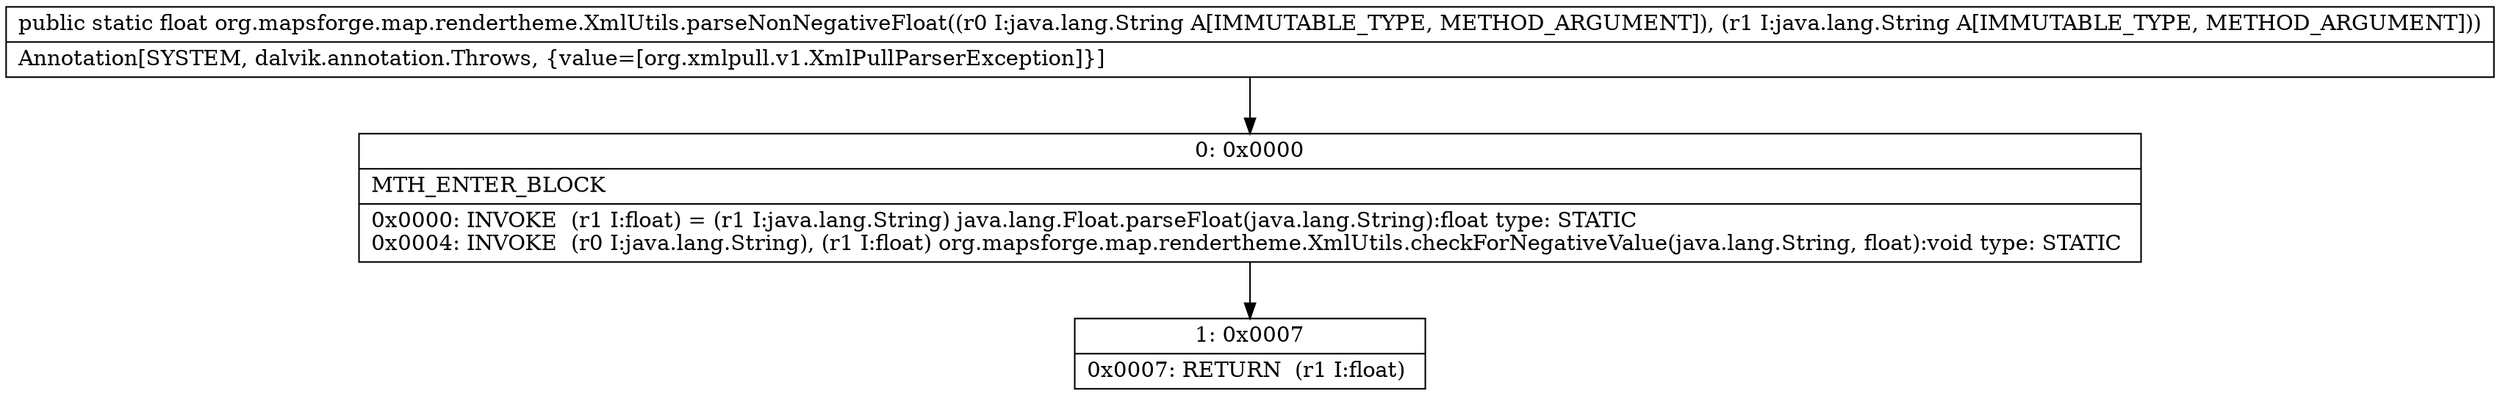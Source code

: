 digraph "CFG fororg.mapsforge.map.rendertheme.XmlUtils.parseNonNegativeFloat(Ljava\/lang\/String;Ljava\/lang\/String;)F" {
Node_0 [shape=record,label="{0\:\ 0x0000|MTH_ENTER_BLOCK\l|0x0000: INVOKE  (r1 I:float) = (r1 I:java.lang.String) java.lang.Float.parseFloat(java.lang.String):float type: STATIC \l0x0004: INVOKE  (r0 I:java.lang.String), (r1 I:float) org.mapsforge.map.rendertheme.XmlUtils.checkForNegativeValue(java.lang.String, float):void type: STATIC \l}"];
Node_1 [shape=record,label="{1\:\ 0x0007|0x0007: RETURN  (r1 I:float) \l}"];
MethodNode[shape=record,label="{public static float org.mapsforge.map.rendertheme.XmlUtils.parseNonNegativeFloat((r0 I:java.lang.String A[IMMUTABLE_TYPE, METHOD_ARGUMENT]), (r1 I:java.lang.String A[IMMUTABLE_TYPE, METHOD_ARGUMENT]))  | Annotation[SYSTEM, dalvik.annotation.Throws, \{value=[org.xmlpull.v1.XmlPullParserException]\}]\l}"];
MethodNode -> Node_0;
Node_0 -> Node_1;
}

